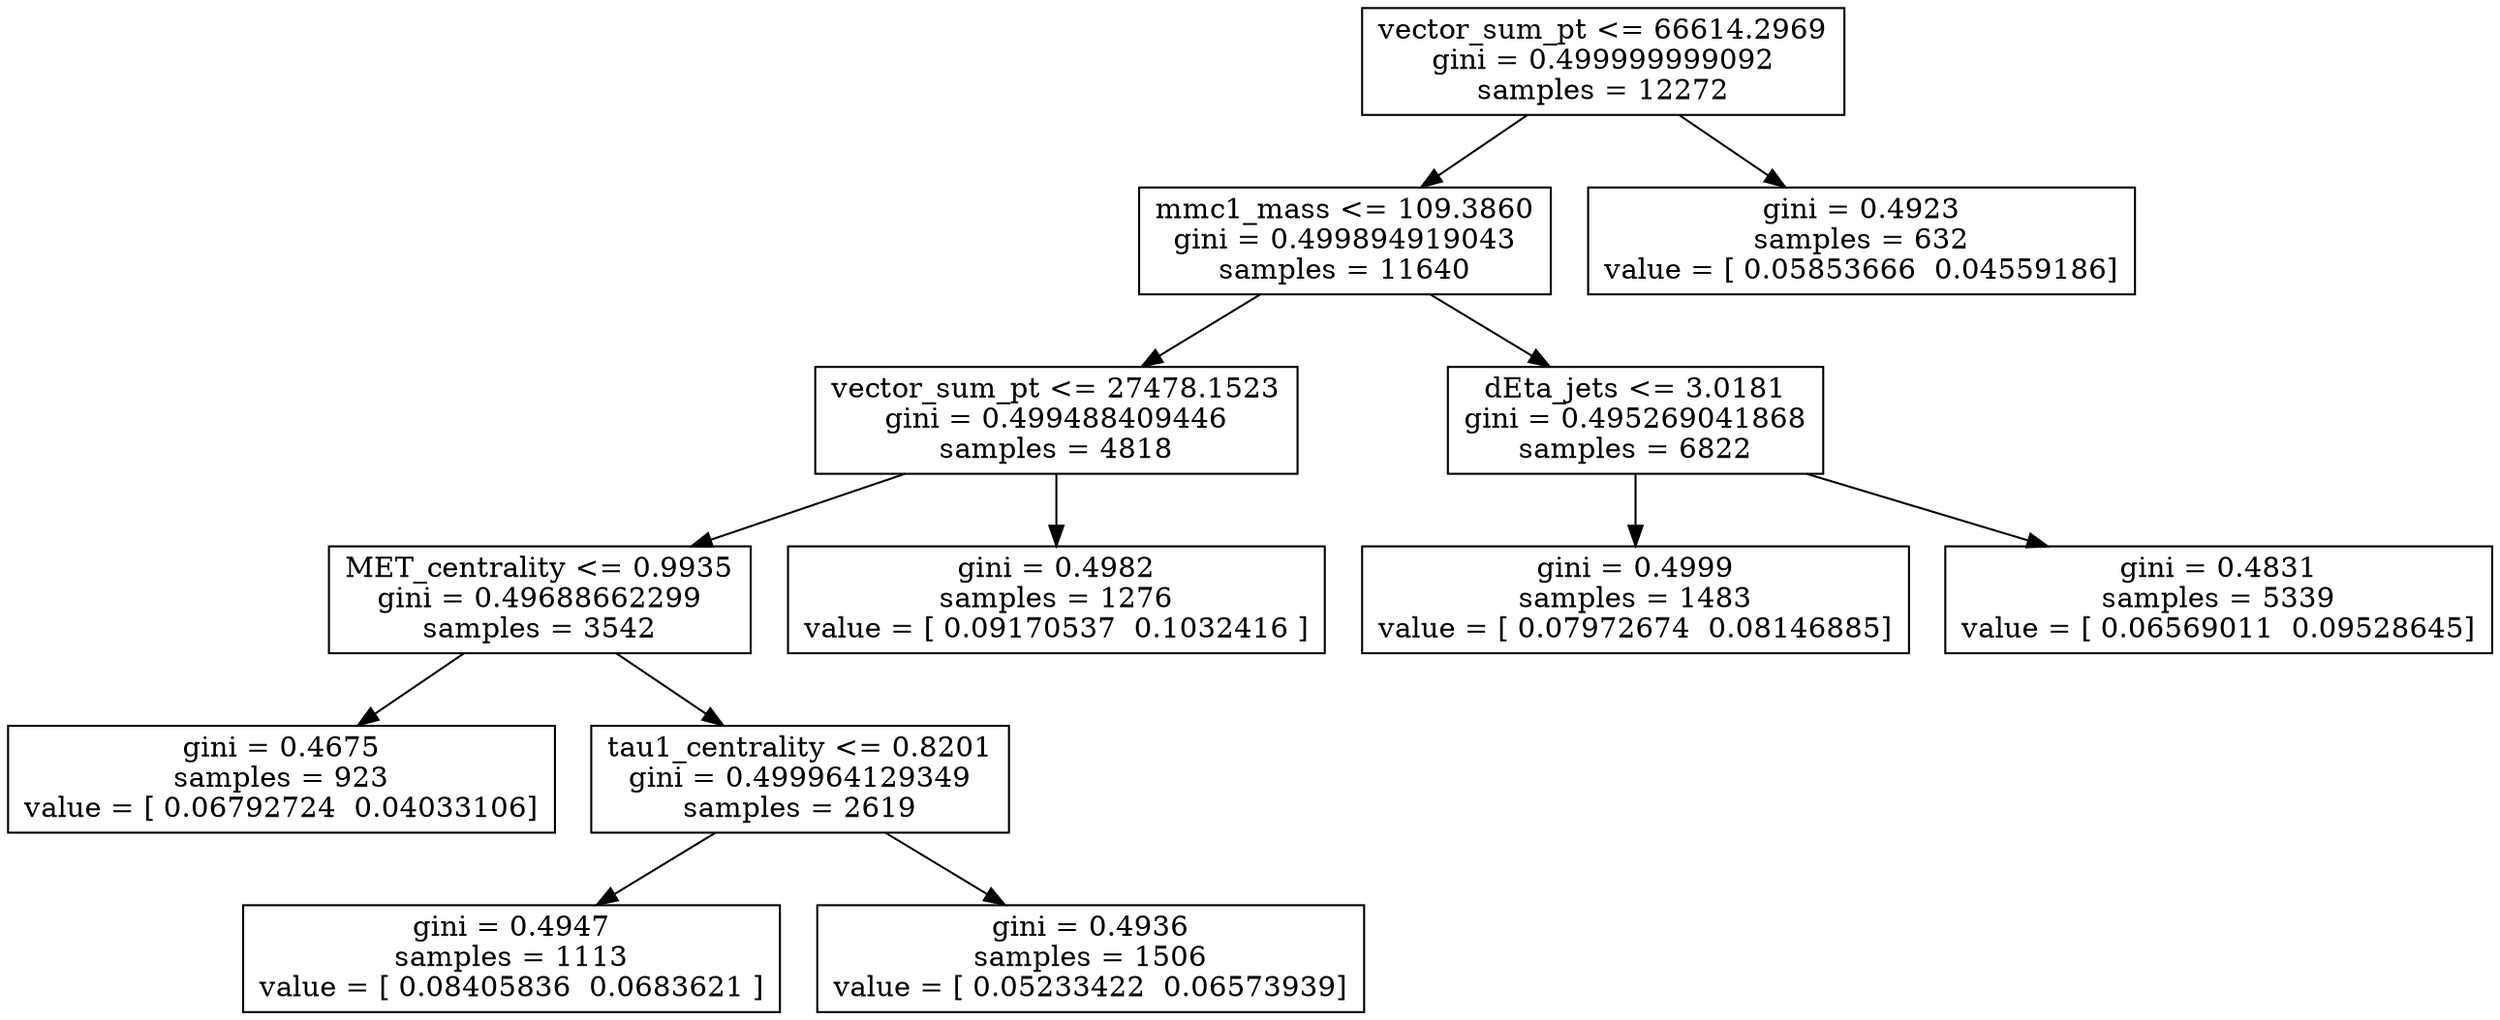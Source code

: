 digraph Tree {
0 [label="vector_sum_pt <= 66614.2969\ngini = 0.499999999092\nsamples = 12272", shape="box"] ;
1 [label="mmc1_mass <= 109.3860\ngini = 0.499894919043\nsamples = 11640", shape="box"] ;
0 -> 1 ;
2 [label="vector_sum_pt <= 27478.1523\ngini = 0.499488409446\nsamples = 4818", shape="box"] ;
1 -> 2 ;
3 [label="MET_centrality <= 0.9935\ngini = 0.49688662299\nsamples = 3542", shape="box"] ;
2 -> 3 ;
4 [label="gini = 0.4675\nsamples = 923\nvalue = [ 0.06792724  0.04033106]", shape="box"] ;
3 -> 4 ;
5 [label="tau1_centrality <= 0.8201\ngini = 0.499964129349\nsamples = 2619", shape="box"] ;
3 -> 5 ;
6 [label="gini = 0.4947\nsamples = 1113\nvalue = [ 0.08405836  0.0683621 ]", shape="box"] ;
5 -> 6 ;
7 [label="gini = 0.4936\nsamples = 1506\nvalue = [ 0.05233422  0.06573939]", shape="box"] ;
5 -> 7 ;
8 [label="gini = 0.4982\nsamples = 1276\nvalue = [ 0.09170537  0.1032416 ]", shape="box"] ;
2 -> 8 ;
9 [label="dEta_jets <= 3.0181\ngini = 0.495269041868\nsamples = 6822", shape="box"] ;
1 -> 9 ;
10 [label="gini = 0.4999\nsamples = 1483\nvalue = [ 0.07972674  0.08146885]", shape="box"] ;
9 -> 10 ;
11 [label="gini = 0.4831\nsamples = 5339\nvalue = [ 0.06569011  0.09528645]", shape="box"] ;
9 -> 11 ;
12 [label="gini = 0.4923\nsamples = 632\nvalue = [ 0.05853666  0.04559186]", shape="box"] ;
0 -> 12 ;
}